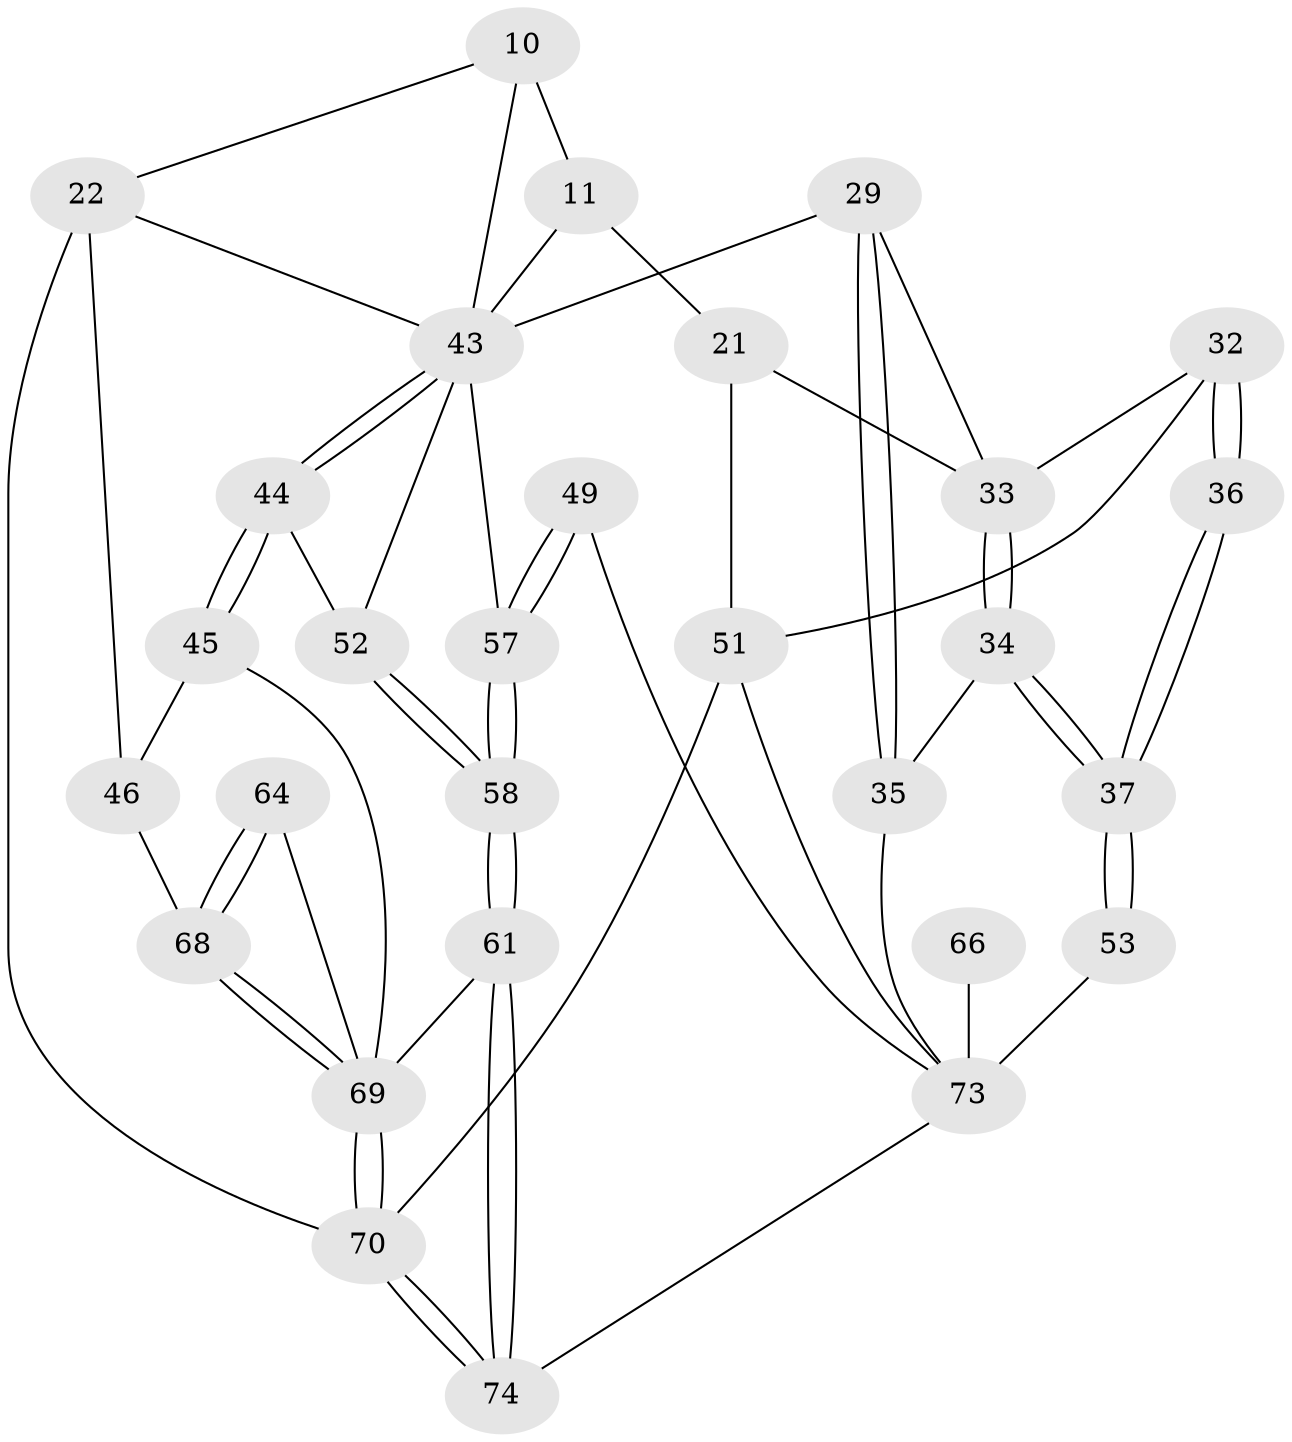 // original degree distribution, {3: 0.02702702702702703, 4: 0.22972972972972974, 5: 0.5405405405405406, 6: 0.20270270270270271}
// Generated by graph-tools (version 1.1) at 2025/04/03/04/25 22:04:40]
// undirected, 29 vertices, 64 edges
graph export_dot {
graph [start="1"]
  node [color=gray90,style=filled];
  10 [pos="+0.3565674151012343+0.10949145292898954",super="+7"];
  11 [pos="+0.5202547586342935+0",super="+9"];
  21 [pos="+0.9269625913222328+0.2724255636328589",super="+13+3+20+12"];
  22 [pos="+0+0.09231122970141765",super="+17+16"];
  29 [pos="+0.748734940643028+0.4113368113685876",super="+27"];
  32 [pos="+0.9243851995438682+0.4356873997375844",super="+31"];
  33 [pos="+0.9224097764553691+0.4345733165330218",super="+26+23"];
  34 [pos="+0.8618148043256673+0.527427885020688"];
  35 [pos="+0.7545821729242849+0.5026844409213479"];
  36 [pos="+0.929857221857996+0.5660679897053853"];
  37 [pos="+0.9268509118327362+0.5747994981782346"];
  43 [pos="+0.3050898802324165+0.47770941772254116",super="+19+18+28+42"];
  44 [pos="+0.21725729321732865+0.5745666286299693"];
  45 [pos="+0.19745501108313152+0.584104963071546"];
  46 [pos="+0.10657394501389661+0.5321876761126487",super="+38+39"];
  49 [pos="+0.6494160627928689+0.6370859206842288"];
  51 [pos="+1+0.7497380147437621",super="+30+50"];
  52 [pos="+0.31714104685211475+0.6272555381972272"];
  53 [pos="+0.9601619934682576+0.6370656285259059"];
  57 [pos="+0.4730970809212099+0.7474199344863642",super="+41+40"];
  58 [pos="+0.37059023055409324+0.9047511967930408"];
  61 [pos="+0.36437667929960504+0.9189979252952568"];
  64 [pos="+0.09085720281804566+0.7220442572574644"];
  66 [pos="+0.8172267300021653+0.7391398647674216",super="+65"];
  68 [pos="+0+0.756092075150706",super="+56+55"];
  69 [pos="+0+1",super="+62+63"];
  70 [pos="+0+1",super="+5"];
  73 [pos="+0.7183966673271261+1",super="+72+71+67"];
  74 [pos="+0.4170487917448957+1"];
  10 -- 11 [weight=2];
  10 -- 22;
  10 -- 43;
  11 -- 21 [weight=2];
  11 -- 43;
  21 -- 33 [weight=2];
  21 -- 51 [weight=3];
  22 -- 70 [weight=2];
  22 -- 46 [weight=2];
  22 -- 43;
  29 -- 35;
  29 -- 35;
  29 -- 33 [weight=2];
  29 -- 43 [weight=2];
  32 -- 33;
  32 -- 36 [weight=2];
  32 -- 36;
  32 -- 51;
  33 -- 34;
  33 -- 34;
  34 -- 35;
  34 -- 37;
  34 -- 37;
  35 -- 73;
  36 -- 37;
  36 -- 37;
  37 -- 53;
  37 -- 53;
  43 -- 44;
  43 -- 44;
  43 -- 57 [weight=2];
  43 -- 52;
  44 -- 45;
  44 -- 45;
  44 -- 52;
  45 -- 46;
  45 -- 69;
  46 -- 68 [weight=2];
  49 -- 57 [weight=2];
  49 -- 57;
  49 -- 73;
  51 -- 73 [weight=2];
  51 -- 70 [weight=2];
  52 -- 58;
  52 -- 58;
  53 -- 73 [weight=2];
  57 -- 58;
  57 -- 58;
  58 -- 61;
  58 -- 61;
  61 -- 74;
  61 -- 74;
  61 -- 69;
  64 -- 68 [weight=2];
  64 -- 68;
  64 -- 69;
  66 -- 73 [weight=4];
  68 -- 69;
  68 -- 69;
  69 -- 70;
  69 -- 70;
  70 -- 74;
  70 -- 74;
  73 -- 74;
}
